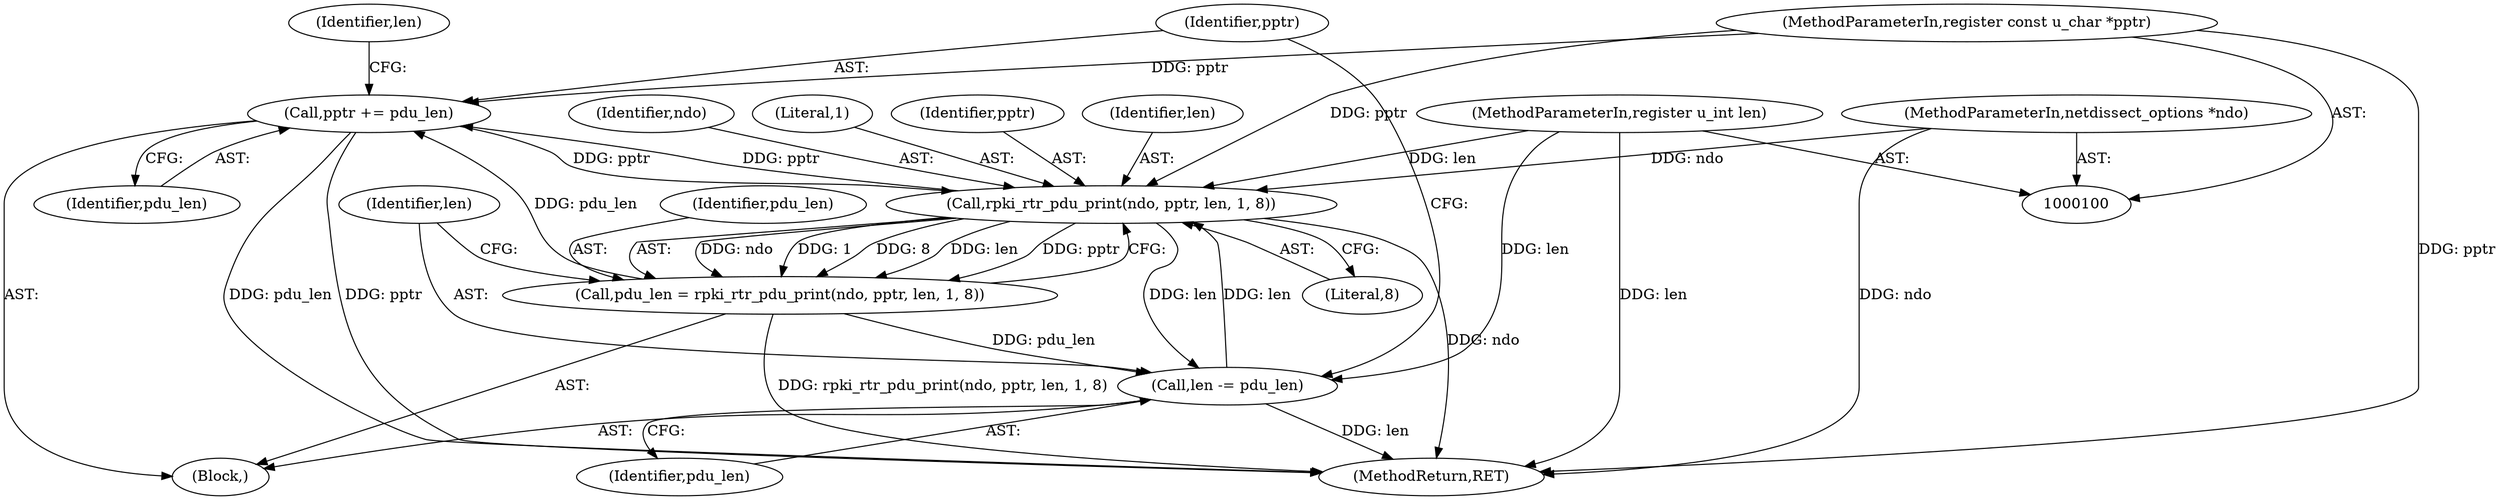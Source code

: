 digraph "0_tcpdump_83c64fce3a5226b080e535f5131a8a318f30e79b_0@pointer" {
"1000131" [label="(Call,pptr += pdu_len)"];
"1000120" [label="(Call,pdu_len = rpki_rtr_pdu_print(ndo, pptr, len, 1, 8))"];
"1000122" [label="(Call,rpki_rtr_pdu_print(ndo, pptr, len, 1, 8))"];
"1000101" [label="(MethodParameterIn,netdissect_options *ndo)"];
"1000131" [label="(Call,pptr += pdu_len)"];
"1000102" [label="(MethodParameterIn,register const u_char *pptr)"];
"1000128" [label="(Call,len -= pdu_len)"];
"1000103" [label="(MethodParameterIn,register u_int len)"];
"1000101" [label="(MethodParameterIn,netdissect_options *ndo)"];
"1000117" [label="(Identifier,len)"];
"1000103" [label="(MethodParameterIn,register u_int len)"];
"1000123" [label="(Identifier,ndo)"];
"1000118" [label="(Block,)"];
"1000129" [label="(Identifier,len)"];
"1000131" [label="(Call,pptr += pdu_len)"];
"1000133" [label="(Identifier,pdu_len)"];
"1000134" [label="(MethodReturn,RET)"];
"1000122" [label="(Call,rpki_rtr_pdu_print(ndo, pptr, len, 1, 8))"];
"1000128" [label="(Call,len -= pdu_len)"];
"1000126" [label="(Literal,1)"];
"1000102" [label="(MethodParameterIn,register const u_char *pptr)"];
"1000125" [label="(Identifier,len)"];
"1000132" [label="(Identifier,pptr)"];
"1000120" [label="(Call,pdu_len = rpki_rtr_pdu_print(ndo, pptr, len, 1, 8))"];
"1000127" [label="(Literal,8)"];
"1000130" [label="(Identifier,pdu_len)"];
"1000121" [label="(Identifier,pdu_len)"];
"1000124" [label="(Identifier,pptr)"];
"1000131" -> "1000118"  [label="AST: "];
"1000131" -> "1000133"  [label="CFG: "];
"1000132" -> "1000131"  [label="AST: "];
"1000133" -> "1000131"  [label="AST: "];
"1000117" -> "1000131"  [label="CFG: "];
"1000131" -> "1000134"  [label="DDG: pptr"];
"1000131" -> "1000134"  [label="DDG: pdu_len"];
"1000131" -> "1000122"  [label="DDG: pptr"];
"1000120" -> "1000131"  [label="DDG: pdu_len"];
"1000122" -> "1000131"  [label="DDG: pptr"];
"1000102" -> "1000131"  [label="DDG: pptr"];
"1000120" -> "1000118"  [label="AST: "];
"1000120" -> "1000122"  [label="CFG: "];
"1000121" -> "1000120"  [label="AST: "];
"1000122" -> "1000120"  [label="AST: "];
"1000129" -> "1000120"  [label="CFG: "];
"1000120" -> "1000134"  [label="DDG: rpki_rtr_pdu_print(ndo, pptr, len, 1, 8)"];
"1000122" -> "1000120"  [label="DDG: ndo"];
"1000122" -> "1000120"  [label="DDG: 1"];
"1000122" -> "1000120"  [label="DDG: 8"];
"1000122" -> "1000120"  [label="DDG: pptr"];
"1000122" -> "1000120"  [label="DDG: len"];
"1000120" -> "1000128"  [label="DDG: pdu_len"];
"1000122" -> "1000127"  [label="CFG: "];
"1000123" -> "1000122"  [label="AST: "];
"1000124" -> "1000122"  [label="AST: "];
"1000125" -> "1000122"  [label="AST: "];
"1000126" -> "1000122"  [label="AST: "];
"1000127" -> "1000122"  [label="AST: "];
"1000122" -> "1000134"  [label="DDG: ndo"];
"1000101" -> "1000122"  [label="DDG: ndo"];
"1000102" -> "1000122"  [label="DDG: pptr"];
"1000128" -> "1000122"  [label="DDG: len"];
"1000103" -> "1000122"  [label="DDG: len"];
"1000122" -> "1000128"  [label="DDG: len"];
"1000101" -> "1000100"  [label="AST: "];
"1000101" -> "1000134"  [label="DDG: ndo"];
"1000102" -> "1000100"  [label="AST: "];
"1000102" -> "1000134"  [label="DDG: pptr"];
"1000128" -> "1000118"  [label="AST: "];
"1000128" -> "1000130"  [label="CFG: "];
"1000129" -> "1000128"  [label="AST: "];
"1000130" -> "1000128"  [label="AST: "];
"1000132" -> "1000128"  [label="CFG: "];
"1000128" -> "1000134"  [label="DDG: len"];
"1000103" -> "1000128"  [label="DDG: len"];
"1000103" -> "1000100"  [label="AST: "];
"1000103" -> "1000134"  [label="DDG: len"];
}
